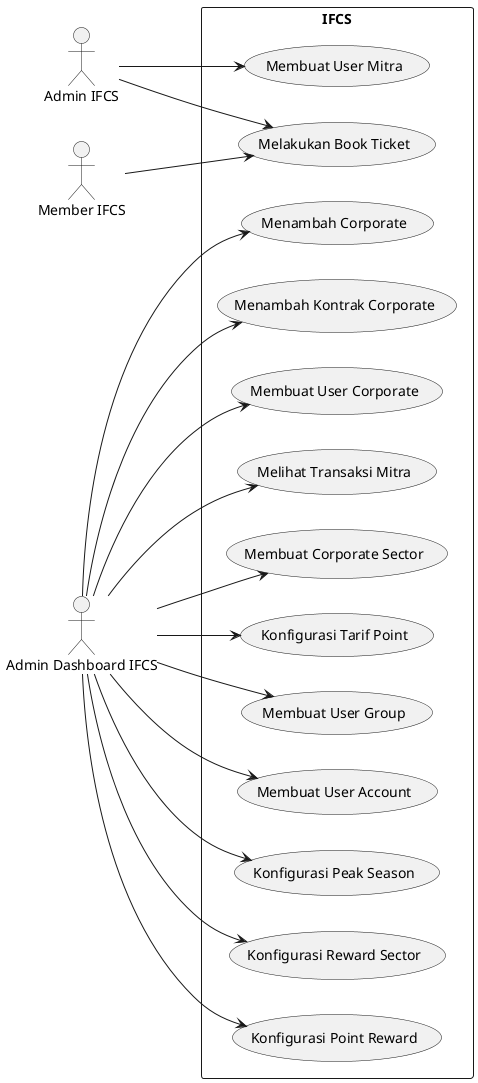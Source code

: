 @startuml
left to right direction
actor "Admin IFCS" as AM  
' Administrator IFCS
actor "Member IFCS" as AD
' Member IFCS
actor "Admin Dashboard IFCS" as MM
' Dashboard IFCS
rectangle IFCS {
    usecase "Menambah Corporate" as corp
    usecase "Menambah Kontrak Corporate" as kontrak_corp
    usecase "Membuat User Corporate" as user_corp
    usecase "Melihat Transaksi Mitra" as transc_mitra
    usecase "Membuat Corporate Sector" as corp_sec
    usecase "Konfigurasi Tarif Point" as k_tarif_p
    usecase "Membuat User Group" as u_group
    usecase "Membuat User Account" as u_account
    usecase "Konfigurasi Peak Season" as k_peak_s
    usecase "Konfigurasi Reward Sector" as k_reward_s
    usecase "Konfigurasi Point Reward" as k_point_r
    usecase "Melakukan Book Ticket" as membuat_p
    usecase "Membuat User Mitra" as m_user_mitra

MM --> corp
MM --> kontrak_corp
MM --> user_corp
MM --> transc_mitra
MM --> corp_sec
MM --> k_tarif_p
MM --> u_group
MM --> u_account
MM --> k_peak_s
MM --> k_reward_s
MM --> k_point_r
AM --> membuat_p
AD --> membuat_p
AM --> m_user_mitra

@enduml
